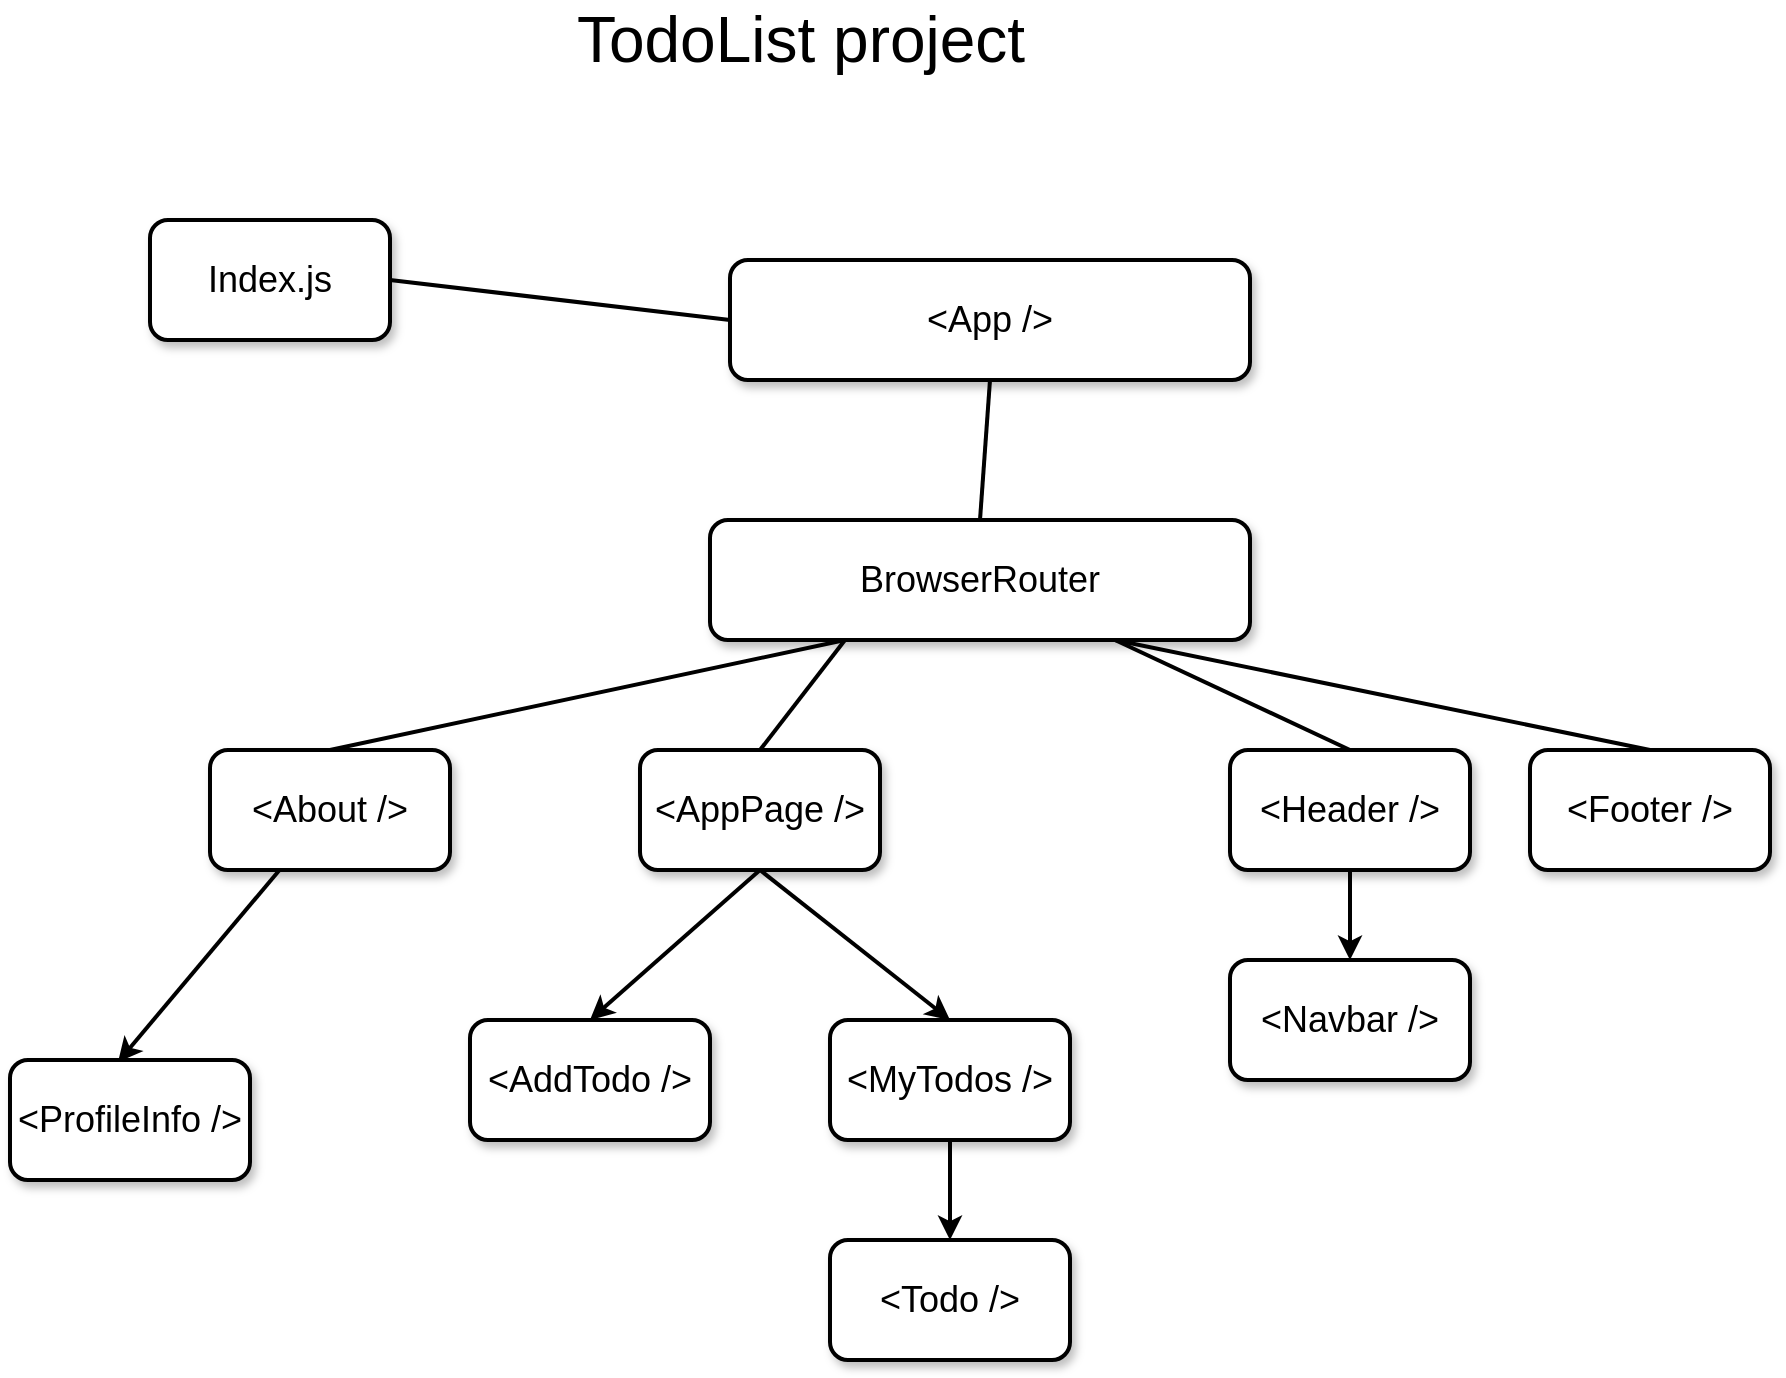 <mxfile version="12.9.13" type="github"><diagram name="Page-1" id="10a91c8b-09ff-31b1-d368-03940ed4cc9e"><mxGraphModel dx="1356" dy="359" grid="1" gridSize="10" guides="1" tooltips="1" connect="1" arrows="1" fold="1" page="1" pageScale="1" pageWidth="1400" pageHeight="850" background="#ffffff" math="0" shadow="0"><root><mxCell id="0"/><mxCell id="1" parent="0"/><mxCell id="62893188c0fa7362-1" value="&amp;lt;App /&amp;gt;" style="whiteSpace=wrap;html=1;rounded=1;shadow=1;labelBackgroundColor=none;strokeWidth=2;fontFamily=Helvetica;fontSize=18;align=center;verticalAlign=middle;" parent="1" vertex="1"><mxGeometry x="650" y="150" width="260" height="60" as="geometry"/></mxCell><mxCell id="62893188c0fa7362-8" value="&lt;span style=&quot;font-size: 18px&quot;&gt;BrowserRouter&lt;/span&gt;" style="whiteSpace=wrap;html=1;rounded=1;shadow=1;labelBackgroundColor=none;strokeWidth=2;fontFamily=Helvetica;fontSize=18;align=center;" parent="1" vertex="1"><mxGeometry x="640" y="280" width="270" height="60" as="geometry"/></mxCell><mxCell id="62893188c0fa7362-12" value="&lt;span style=&quot;font-size: 18px&quot;&gt;&amp;lt;AppPage /&amp;gt;&lt;/span&gt;" style="whiteSpace=wrap;html=1;rounded=1;shadow=1;labelBackgroundColor=none;strokeWidth=2;fontFamily=Helvetica;fontSize=18;align=center;" parent="1" vertex="1"><mxGeometry x="605" y="395" width="120" height="60" as="geometry"/></mxCell><mxCell id="ftzB5Womj-fpq6XyP-0O-20" value="" style="edgeStyle=none;rounded=0;jumpStyle=none;orthogonalLoop=1;jettySize=auto;html=1;strokeWidth=2;fontFamily=Helvetica;fontSize=32;" parent="1" source="62893188c0fa7362-13" target="ftzB5Womj-fpq6XyP-0O-19" edge="1"><mxGeometry relative="1" as="geometry"/></mxCell><mxCell id="62893188c0fa7362-13" value="&lt;span style=&quot;font-size: 18px&quot;&gt;&amp;lt;Header /&amp;gt;&lt;/span&gt;" style="whiteSpace=wrap;html=1;rounded=1;shadow=1;labelBackgroundColor=none;strokeWidth=2;fontFamily=Helvetica;fontSize=18;align=center;" parent="1" vertex="1"><mxGeometry x="900" y="395" width="120" height="60" as="geometry"/></mxCell><mxCell id="ftzB5Womj-fpq6XyP-0O-1" value="&lt;span style=&quot;font-size: 18px;&quot;&gt;&lt;font style=&quot;font-size: 18px;&quot;&gt;Index.js&lt;/font&gt;&lt;/span&gt;" style="whiteSpace=wrap;html=1;rounded=1;shadow=1;labelBackgroundColor=none;strokeWidth=2;fontFamily=Helvetica;fontSize=18;align=center;" parent="1" vertex="1"><mxGeometry x="360" y="130" width="120" height="60" as="geometry"/></mxCell><mxCell id="ftzB5Womj-fpq6XyP-0O-6" value="" style="endArrow=none;html=1;strokeWidth=2;fontSize=18;exitX=1;exitY=0.5;exitDx=0;exitDy=0;entryX=0;entryY=0.5;entryDx=0;entryDy=0;fontFamily=Helvetica;" parent="1" source="ftzB5Womj-fpq6XyP-0O-1" target="62893188c0fa7362-1" edge="1"><mxGeometry width="50" height="50" relative="1" as="geometry"><mxPoint x="560" y="210" as="sourcePoint"/><mxPoint x="650" y="190" as="targetPoint"/></mxGeometry></mxCell><mxCell id="ftzB5Womj-fpq6XyP-0O-9" value="" style="endArrow=none;html=1;strokeWidth=2;fontSize=18;exitX=0.5;exitY=0;exitDx=0;exitDy=0;entryX=0.5;entryY=1;entryDx=0;entryDy=0;fontFamily=Helvetica;" parent="1" source="62893188c0fa7362-8" target="62893188c0fa7362-1" edge="1"><mxGeometry width="50" height="50" relative="1" as="geometry"><mxPoint x="500" y="240" as="sourcePoint"/><mxPoint x="740" y="260" as="targetPoint"/></mxGeometry></mxCell><mxCell id="ftzB5Womj-fpq6XyP-0O-11" value="" style="endArrow=none;html=1;strokeWidth=2;fontSize=18;exitX=0.5;exitY=0;exitDx=0;exitDy=0;fontFamily=Helvetica;entryX=0.25;entryY=1;entryDx=0;entryDy=0;" parent="1" source="62893188c0fa7362-12" target="62893188c0fa7362-8" edge="1"><mxGeometry width="50" height="50" relative="1" as="geometry"><mxPoint x="730" y="430" as="sourcePoint"/><mxPoint x="735" y="360" as="targetPoint"/></mxGeometry></mxCell><mxCell id="ftzB5Womj-fpq6XyP-0O-12" value="" style="endArrow=none;html=1;strokeWidth=2;fontSize=18;exitX=0.5;exitY=0;exitDx=0;exitDy=0;entryX=0.75;entryY=1;entryDx=0;entryDy=0;fontFamily=Helvetica;" parent="1" source="62893188c0fa7362-13" target="62893188c0fa7362-8" edge="1"><mxGeometry width="50" height="50" relative="1" as="geometry"><mxPoint x="830" y="440" as="sourcePoint"/><mxPoint x="835" y="370" as="targetPoint"/></mxGeometry></mxCell><mxCell id="ftzB5Womj-fpq6XyP-0O-13" value="" style="endArrow=none;html=1;strokeWidth=2;fontSize=18;exitX=0.5;exitY=0;exitDx=0;exitDy=0;entryX=0.25;entryY=1;entryDx=0;entryDy=0;fontFamily=Helvetica;" parent="1" source="ftzB5Womj-fpq6XyP-0O-15" target="62893188c0fa7362-8" edge="1"><mxGeometry width="50" height="50" relative="1" as="geometry"><mxPoint x="805" y="470" as="sourcePoint"/><mxPoint x="810" y="400" as="targetPoint"/></mxGeometry></mxCell><mxCell id="ftzB5Womj-fpq6XyP-0O-24" style="edgeStyle=none;rounded=0;jumpStyle=none;orthogonalLoop=1;jettySize=auto;html=1;entryX=0.5;entryY=0;entryDx=0;entryDy=0;strokeWidth=2;fontFamily=Helvetica;fontSize=32;exitX=0.5;exitY=1;exitDx=0;exitDy=0;" parent="1" source="62893188c0fa7362-12" target="ftzB5Womj-fpq6XyP-0O-21" edge="1"><mxGeometry relative="1" as="geometry"/></mxCell><mxCell id="ftzB5Womj-fpq6XyP-0O-25" style="edgeStyle=none;rounded=0;jumpStyle=none;orthogonalLoop=1;jettySize=auto;html=1;exitX=0.5;exitY=1;exitDx=0;exitDy=0;entryX=0.5;entryY=0;entryDx=0;entryDy=0;strokeWidth=2;fontFamily=Helvetica;fontSize=32;" parent="1" source="62893188c0fa7362-12" target="ftzB5Womj-fpq6XyP-0O-23" edge="1"><mxGeometry relative="1" as="geometry"/></mxCell><mxCell id="ftzB5Womj-fpq6XyP-0O-32" style="edgeStyle=none;rounded=0;jumpStyle=none;orthogonalLoop=1;jettySize=auto;html=1;entryX=0.45;entryY=0.017;entryDx=0;entryDy=0;entryPerimeter=0;strokeWidth=2;fontFamily=Helvetica;fontSize=32;" parent="1" source="ftzB5Womj-fpq6XyP-0O-15" target="ftzB5Womj-fpq6XyP-0O-29" edge="1"><mxGeometry relative="1" as="geometry"/></mxCell><mxCell id="ftzB5Womj-fpq6XyP-0O-15" value="&lt;span style=&quot;font-size: 18px&quot;&gt;&amp;lt;About /&amp;gt;&lt;/span&gt;" style="whiteSpace=wrap;html=1;rounded=1;shadow=1;labelBackgroundColor=none;strokeWidth=2;fontFamily=Helvetica;fontSize=18;align=center;" parent="1" vertex="1"><mxGeometry x="390" y="395" width="120" height="60" as="geometry"/></mxCell><mxCell id="ftzB5Womj-fpq6XyP-0O-16" value="&lt;p&gt;&amp;lt;Footer /&amp;gt;&lt;/p&gt;" style="whiteSpace=wrap;html=1;rounded=1;shadow=1;labelBackgroundColor=none;strokeWidth=2;fontFamily=Helvetica;fontSize=18;align=center;" parent="1" vertex="1"><mxGeometry x="1050" y="395" width="120" height="60" as="geometry"/></mxCell><mxCell id="ftzB5Womj-fpq6XyP-0O-17" value="" style="endArrow=none;html=1;strokeWidth=2;fontSize=18;exitX=0.5;exitY=0;exitDx=0;exitDy=0;entryX=0.75;entryY=1;entryDx=0;entryDy=0;fontFamily=Helvetica;" parent="1" source="ftzB5Womj-fpq6XyP-0O-16" target="62893188c0fa7362-8" edge="1"><mxGeometry width="50" height="50" relative="1" as="geometry"><mxPoint x="920" y="405" as="sourcePoint"/><mxPoint x="852.5" y="350" as="targetPoint"/></mxGeometry></mxCell><mxCell id="ftzB5Womj-fpq6XyP-0O-18" value="TodoList project" style="text;html=1;align=center;verticalAlign=middle;resizable=0;points=[];autosize=1;fontSize=32;fontFamily=Helvetica;" parent="1" vertex="1"><mxGeometry x="565" y="20" width="240" height="40" as="geometry"/></mxCell><mxCell id="ftzB5Womj-fpq6XyP-0O-19" value="&lt;span style=&quot;font-size: 18px&quot;&gt;&amp;lt;Navbar /&amp;gt;&lt;/span&gt;" style="whiteSpace=wrap;html=1;rounded=1;shadow=1;labelBackgroundColor=none;strokeWidth=2;fontFamily=Helvetica;fontSize=18;align=center;" parent="1" vertex="1"><mxGeometry x="900" y="500" width="120" height="60" as="geometry"/></mxCell><mxCell id="ftzB5Womj-fpq6XyP-0O-21" value="&lt;span style=&quot;font-size: 18px&quot;&gt;&amp;lt;AddTodo /&amp;gt;&lt;/span&gt;" style="whiteSpace=wrap;html=1;rounded=1;shadow=1;labelBackgroundColor=none;strokeWidth=2;fontFamily=Helvetica;fontSize=18;align=center;" parent="1" vertex="1"><mxGeometry x="520" y="530" width="120" height="60" as="geometry"/></mxCell><mxCell id="ftzB5Womj-fpq6XyP-0O-28" value="" style="edgeStyle=none;rounded=0;jumpStyle=none;orthogonalLoop=1;jettySize=auto;html=1;strokeWidth=2;fontFamily=Helvetica;fontSize=32;" parent="1" source="ftzB5Womj-fpq6XyP-0O-23" target="ftzB5Womj-fpq6XyP-0O-27" edge="1"><mxGeometry relative="1" as="geometry"/></mxCell><mxCell id="ftzB5Womj-fpq6XyP-0O-23" value="&lt;span style=&quot;font-size: 18px&quot;&gt;&amp;lt;MyTodos /&amp;gt;&lt;/span&gt;" style="whiteSpace=wrap;html=1;rounded=1;shadow=1;labelBackgroundColor=none;strokeWidth=2;fontFamily=Helvetica;fontSize=18;align=center;" parent="1" vertex="1"><mxGeometry x="700" y="530" width="120" height="60" as="geometry"/></mxCell><mxCell id="ftzB5Womj-fpq6XyP-0O-27" value="&lt;span style=&quot;font-size: 18px&quot;&gt;&amp;lt;Todo /&amp;gt;&lt;/span&gt;" style="whiteSpace=wrap;html=1;rounded=1;shadow=1;labelBackgroundColor=none;strokeWidth=2;fontFamily=Helvetica;fontSize=18;align=center;" parent="1" vertex="1"><mxGeometry x="700" y="640" width="120" height="60" as="geometry"/></mxCell><mxCell id="ftzB5Womj-fpq6XyP-0O-29" value="&lt;span style=&quot;font-size: 18px&quot;&gt;&amp;lt;ProfileInfo /&amp;gt;&lt;/span&gt;" style="whiteSpace=wrap;html=1;rounded=1;shadow=1;labelBackgroundColor=none;strokeWidth=2;fontFamily=Helvetica;fontSize=18;align=center;" parent="1" vertex="1"><mxGeometry x="290" y="550" width="120" height="60" as="geometry"/></mxCell></root></mxGraphModel></diagram></mxfile>